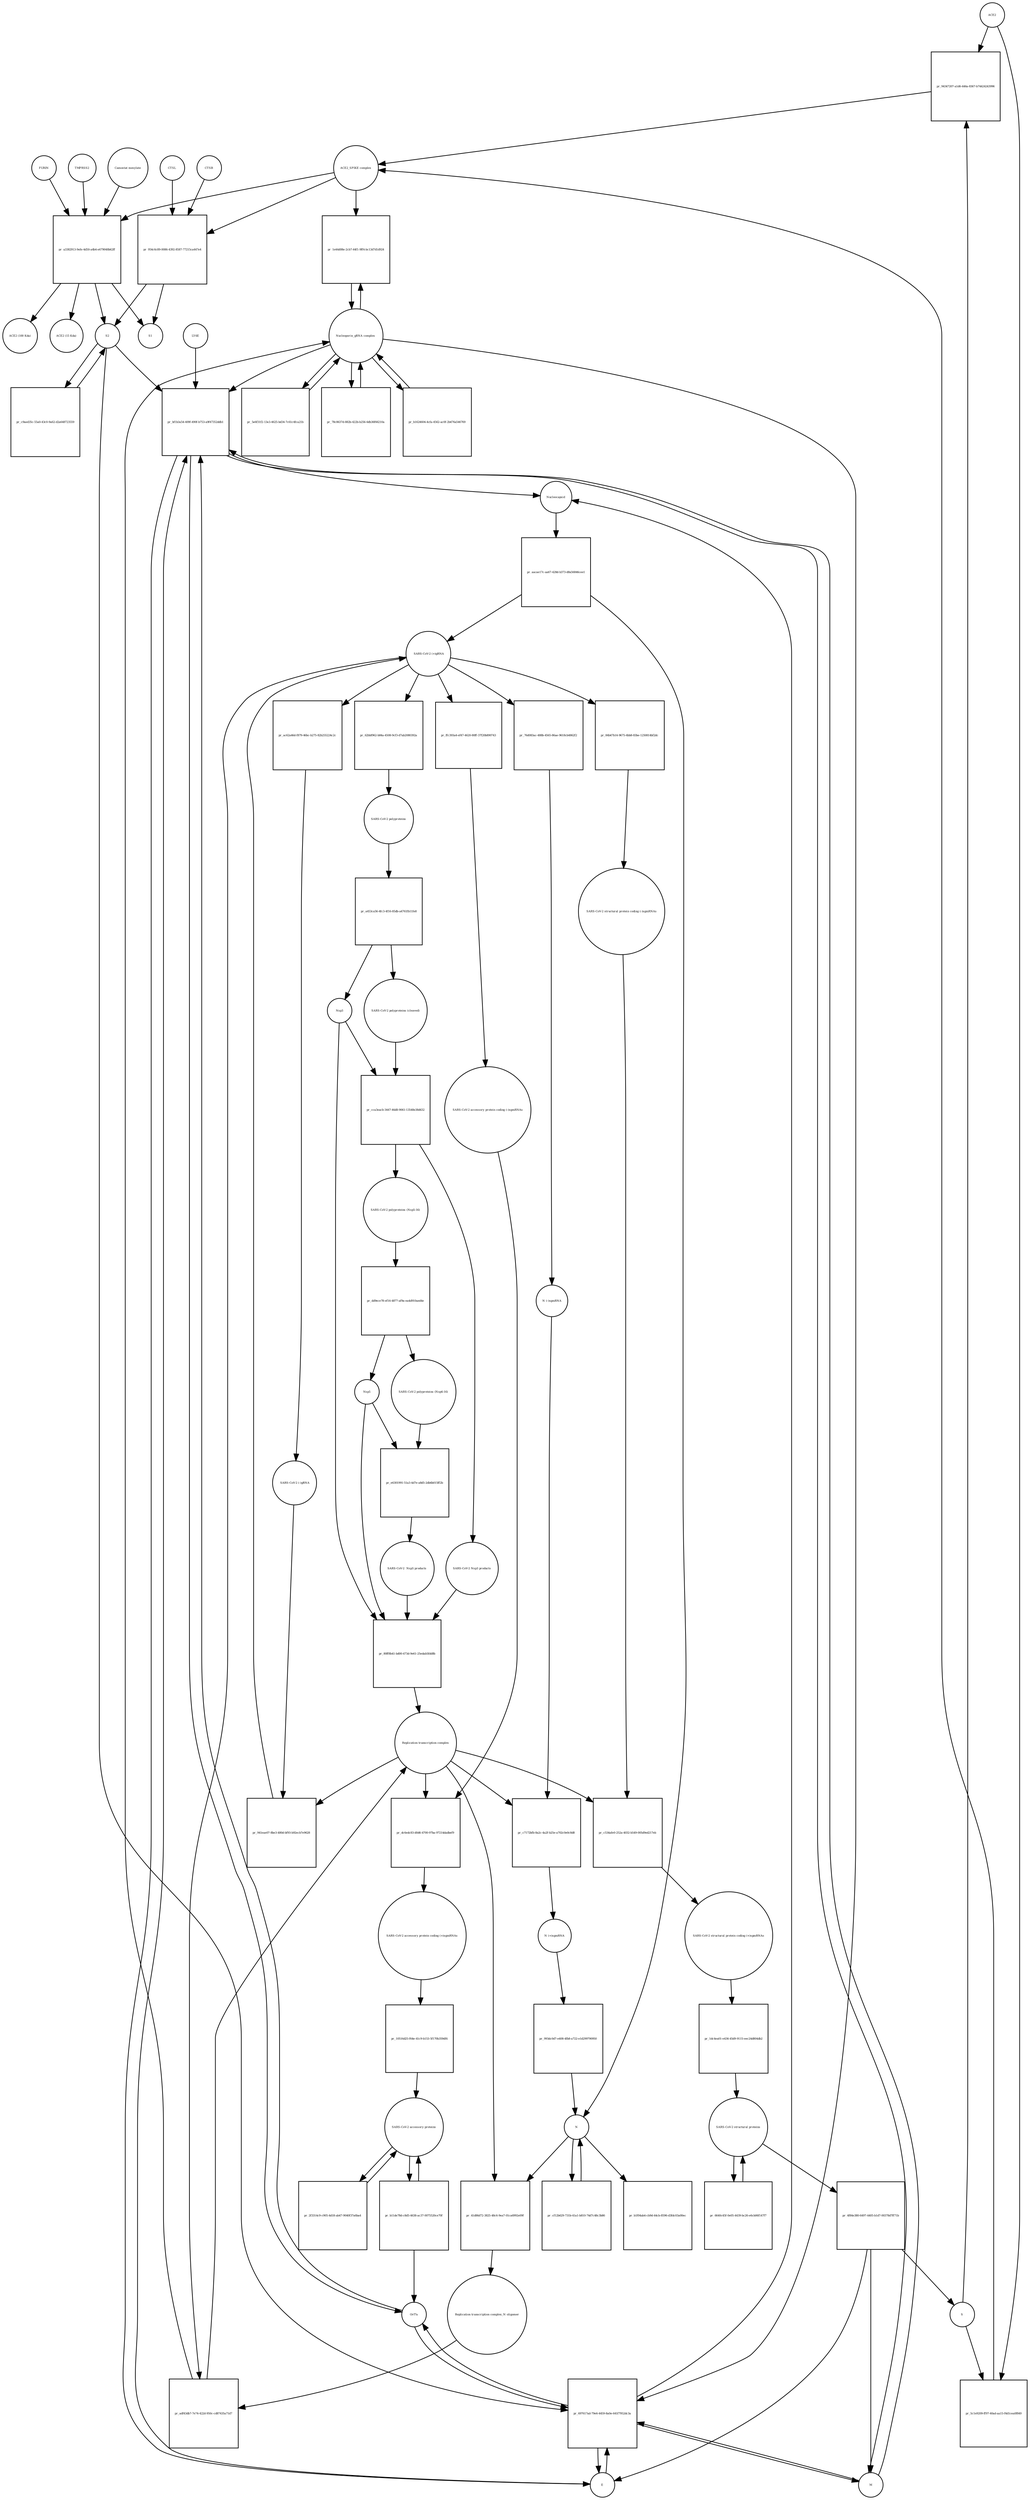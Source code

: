strict digraph  {
ACE2 [annotation="", bipartite=0, cls=macromolecule, fontsize=4, label=ACE2, shape=circle];
"pr_94347207-a1d6-446a-8367-b74424243996" [annotation="", bipartite=1, cls=process, fontsize=4, label="pr_94347207-a1d6-446a-8367-b74424243996", shape=square];
"ACE2_SPIKE complex" [annotation="", bipartite=0, cls=complex, fontsize=4, label="ACE2_SPIKE complex", shape=circle];
S [annotation="", bipartite=0, cls="macromolecule multimer", fontsize=4, label=S, shape=circle];
"Nucleoporin_gRNA complex " [annotation="", bipartite=0, cls=complex, fontsize=4, label="Nucleoporin_gRNA complex ", shape=circle];
"pr_1e44d08e-2cb7-44f1-9ff4-bc13d7d1d924" [annotation="", bipartite=1, cls=process, fontsize=4, label="pr_1e44d08e-2cb7-44f1-9ff4-bc13d7d1d924", shape=square];
"pr_954c6c89-0086-4392-8587-77215ca447e4" [annotation="", bipartite=1, cls=process, fontsize=4, label="pr_954c6c89-0086-4392-8587-77215ca447e4", shape=square];
S2 [annotation="", bipartite=0, cls=macromolecule, fontsize=4, label=S2, shape=circle];
CTSB [annotation="", bipartite=0, cls=macromolecule, fontsize=4, label=CTSB, shape=circle];
CTSL [annotation="", bipartite=0, cls=macromolecule, fontsize=4, label=CTSL, shape=circle];
S1 [annotation="", bipartite=0, cls=macromolecule, fontsize=4, label=S1, shape=circle];
"pr_5c1e9209-ff97-40ad-aa15-f4d1cea0f849" [annotation="", bipartite=1, cls=process, fontsize=4, label="pr_5c1e9209-ff97-40ad-aa15-f4d1cea0f849", shape=square];
"pr_bf1b3a54-409f-490f-b753-a9f47352ddb1" [annotation="", bipartite=1, cls=process, fontsize=4, label="pr_bf1b3a54-409f-490f-b753-a9f47352ddb1", shape=square];
Nucleocapsid [annotation="", bipartite=0, cls=complex, fontsize=4, label=Nucleocapsid, shape=circle];
LY6E [annotation="", bipartite=0, cls=macromolecule, fontsize=4, label=LY6E, shape=circle];
Orf7a [annotation="", bipartite=0, cls=macromolecule, fontsize=4, label=Orf7a, shape=circle];
E [annotation="", bipartite=0, cls=macromolecule, fontsize=4, label=E, shape=circle];
M [annotation="", bipartite=0, cls=macromolecule, fontsize=4, label=M, shape=circle];
"pr_697617ad-79e6-4459-8a0e-641f7952dc3a" [annotation="", bipartite=1, cls=process, fontsize=4, label="pr_697617ad-79e6-4459-8a0e-641f7952dc3a", shape=square];
"pr_aacae17c-aa67-428d-b373-d8a56846cee1" [annotation="", bipartite=1, cls=process, fontsize=4, label="pr_aacae17c-aa67-428d-b373-d8a56846cee1", shape=square];
" SARS-CoV-2 (+)gRNA" [annotation="", bipartite=0, cls="nucleic acid feature", fontsize=4, label=" SARS-CoV-2 (+)gRNA", shape=circle];
N [annotation="", bipartite=0, cls="macromolecule multimer", fontsize=4, label=N, shape=circle];
"SARS-CoV-2 polyproteins" [annotation="", bipartite=0, cls=complex, fontsize=4, label="SARS-CoV-2 polyproteins", shape=circle];
"pr_a453ca56-4fc3-4f16-85db-a4761fb11fe8" [annotation="", bipartite=1, cls=process, fontsize=4, label="pr_a453ca56-4fc3-4f16-85db-a4761fb11fe8", shape=square];
"SARS-CoV-2 polyproteins (cleaved)" [annotation="", bipartite=0, cls=complex, fontsize=4, label="SARS-CoV-2 polyproteins (cleaved)", shape=circle];
Nsp3 [annotation="", bipartite=0, cls=macromolecule, fontsize=4, label=Nsp3, shape=circle];
"pr_5e6f31f2-13e3-4625-bd34-7c61c4fca21b" [annotation="", bipartite=1, cls=process, fontsize=4, label="pr_5e6f31f2-13e3-4625-bd34-7c61c4fca21b", shape=square];
"pr_78c8637d-882b-422b-b256-6db36f66210a" [annotation="", bipartite=1, cls=process, fontsize=4, label="pr_78c8637d-882b-422b-b256-6db36f66210a", shape=square];
"SARS-CoV-2 structural proteins" [annotation="", bipartite=0, cls=complex, fontsize=4, label="SARS-CoV-2 structural proteins", shape=circle];
"pr_4f84e380-6497-4405-b1d7-00378d7ff71b" [annotation="", bipartite=1, cls=process, fontsize=4, label="pr_4f84e380-6497-4405-b1d7-00378d7ff71b", shape=square];
"pr_b1f04ab4-cb9d-44cb-8596-d3fdc03a00ec" [annotation="", bipartite=1, cls=process, fontsize=4, label="pr_b1f04ab4-cb9d-44cb-8596-d3fdc03a00ec", shape=square];
"SARS-CoV-2 accessory proteins" [annotation="", bipartite=0, cls=complex, fontsize=4, label="SARS-CoV-2 accessory proteins", shape=circle];
"pr_2f3314c9-c905-4d18-ab47-9040f37a6ba4" [annotation="", bipartite=1, cls=process, fontsize=4, label="pr_2f3314c9-c905-4d18-ab47-9040f37a6ba4", shape=square];
"pr_6640c45f-0e05-4439-bc26-e6cb06f147f7" [annotation="", bipartite=1, cls=process, fontsize=4, label="pr_6640c45f-0e05-4439-bc26-e6cb06f147f7", shape=square];
"pr_cf12b629-731b-41a1-b810-74d7c48c3b86" [annotation="", bipartite=1, cls=process, fontsize=4, label="pr_cf12b629-731b-41a1-b810-74d7c48c3b86", shape=square];
"SARS-CoV-2 accessory protein coding (-)sgmRNAs" [annotation="", bipartite=0, cls=complex, fontsize=4, label="SARS-CoV-2 accessory protein coding (-)sgmRNAs", shape=circle];
"pr_dc6edc83-d0d6-4700-97ba-97214dadbef9" [annotation="", bipartite=1, cls=process, fontsize=4, label="pr_dc6edc83-d0d6-4700-97ba-97214dadbef9", shape=square];
"SARS-CoV-2 accessory protein coding (+)sgmRNAs" [annotation="", bipartite=0, cls=complex, fontsize=4, label="SARS-CoV-2 accessory protein coding (+)sgmRNAs", shape=circle];
"Replication transcription complex" [annotation="", bipartite=0, cls=complex, fontsize=4, label="Replication transcription complex", shape=circle];
"SARS-CoV-2 structural protein coding (-)sgmRNAs" [annotation="", bipartite=0, cls=complex, fontsize=4, label="SARS-CoV-2 structural protein coding (-)sgmRNAs", shape=circle];
"pr_c534afe0-252a-4032-b549-005d9ed217eb" [annotation="", bipartite=1, cls=process, fontsize=4, label="pr_c534afe0-252a-4032-b549-005d9ed217eb", shape=square];
"SARS-CoV-2 structural protein coding (+)sgmRNAs" [annotation="", bipartite=0, cls=complex, fontsize=4, label="SARS-CoV-2 structural protein coding (+)sgmRNAs", shape=circle];
"N (-)sgmRNA" [annotation="", bipartite=0, cls="nucleic acid feature", fontsize=4, label="N (-)sgmRNA", shape=circle];
"pr_c7172bfb-8a2c-4a2f-b25e-a702c0e0c8d8" [annotation="", bipartite=1, cls=process, fontsize=4, label="pr_c7172bfb-8a2c-4a2f-b25e-a702c0e0c8d8", shape=square];
"N (+)sgmRNA" [annotation="", bipartite=0, cls="nucleic acid feature", fontsize=4, label="N (+)sgmRNA", shape=circle];
"pr_993dc0d7-e408-4fb8-a722-e1d299790950" [annotation="", bipartite=1, cls=process, fontsize=4, label="pr_993dc0d7-e408-4fb8-a722-e1d299790950", shape=square];
"pr_10516d25-f64e-41c9-b153-5f170b359df4" [annotation="", bipartite=1, cls=process, fontsize=4, label="pr_10516d25-f64e-41c9-b153-5f170b359df4", shape=square];
"pr_1dc4ea01-e436-45d9-9115-eec24d804db2" [annotation="", bipartite=1, cls=process, fontsize=4, label="pr_1dc4ea01-e436-45d9-9115-eec24d804db2", shape=square];
"pr_b1624604-4cfa-4562-ac0f-2b476a546769" [annotation="", bipartite=1, cls=process, fontsize=4, label="pr_b1624604-4cfa-4562-ac0f-2b476a546769", shape=square];
"pr_b11de78d-c8d5-4638-ac37-0075520ce70f" [annotation="", bipartite=1, cls=process, fontsize=4, label="pr_b11de78d-c8d5-4638-ac37-0075520ce70f", shape=square];
"pr_a3382913-9efe-4d50-a4b4-e679048b62ff" [annotation="", bipartite=1, cls=process, fontsize=4, label="pr_a3382913-9efe-4d50-a4b4-e679048b62ff", shape=square];
FURIN [annotation="", bipartite=0, cls=macromolecule, fontsize=4, label=FURIN, shape=circle];
TMPRSS2 [annotation="", bipartite=0, cls=macromolecule, fontsize=4, label=TMPRSS2, shape=circle];
"Camostat mesylate" [annotation="urn_miriam_pubchem.compound_2536", bipartite=0, cls="simple chemical", fontsize=4, label="Camostat mesylate", shape=circle];
"ACE2 (100 Kda)" [annotation="", bipartite=0, cls=macromolecule, fontsize=4, label="ACE2 (100 Kda)", shape=circle];
"ACE2 (15 Kda)" [annotation="", bipartite=0, cls=macromolecule, fontsize=4, label="ACE2 (15 Kda)", shape=circle];
"pr_c9aed35c-55a0-43c0-9a62-d2a648723559" [annotation="", bipartite=1, cls=process, fontsize=4, label="pr_c9aed35c-55a0-43c0-9a62-d2a648723559", shape=square];
"pr_cca3eacb-3447-46d8-9061-13548e38d632" [annotation="", bipartite=1, cls=process, fontsize=4, label="pr_cca3eacb-3447-46d8-9061-13548e38d632", shape=square];
"SARS-CoV-2 Nsp3 products" [annotation="", bipartite=0, cls=complex, fontsize=4, label="SARS-CoV-2 Nsp3 products", shape=circle];
"SARS-CoV-2 polyproteins (Nsp5-16)" [annotation="", bipartite=0, cls=complex, fontsize=4, label="SARS-CoV-2 polyproteins (Nsp5-16)", shape=circle];
"pr_dd9ece78-ef16-4877-af9a-ea4d910aed4e" [annotation="", bipartite=1, cls=process, fontsize=4, label="pr_dd9ece78-ef16-4877-af9a-ea4d910aed4e", shape=square];
"SARS-CoV-2 polyproteins (Nsp6-16)" [annotation="", bipartite=0, cls=complex, fontsize=4, label="SARS-CoV-2 polyproteins (Nsp6-16)", shape=circle];
Nsp5 [annotation="", bipartite=0, cls=macromolecule, fontsize=4, label=Nsp5, shape=circle];
"pr_e6301991-51a3-4d7e-a8d5-2db6b015ff2b" [annotation="", bipartite=1, cls=process, fontsize=4, label="pr_e6301991-51a3-4d7e-a8d5-2db6b015ff2b", shape=square];
"SARS-CoV-2  Nsp5 products" [annotation="", bipartite=0, cls=complex, fontsize=4, label="SARS-CoV-2  Nsp5 products", shape=circle];
"pr_62bbf962-b84a-4508-9cf3-d7ab2080392a" [annotation="", bipartite=1, cls=process, fontsize=4, label="pr_62bbf962-b84a-4508-9cf3-d7ab2080392a", shape=square];
"pr_80ff8b41-bd00-473d-9e61-25edab5fdd8b" [annotation="", bipartite=1, cls=process, fontsize=4, label="pr_80ff8b41-bd00-473d-9e61-25edab5fdd8b", shape=square];
"Replication transcription complex_N oligomer" [annotation="", bipartite=0, cls=complex, fontsize=4, label="Replication transcription complex_N oligomer", shape=circle];
"pr_adf43db7-7e74-422d-950c-cd87435a71d7" [annotation="", bipartite=1, cls=process, fontsize=4, label="pr_adf43db7-7e74-422d-950c-cd87435a71d7", shape=square];
"pr_ac62a46d-f879-46bc-b275-82b255224c2c" [annotation="", bipartite=1, cls=process, fontsize=4, label="pr_ac62a46d-f879-46bc-b275-82b255224c2c", shape=square];
" SARS-CoV-2 (-)gRNA" [annotation="", bipartite=0, cls="nucleic acid feature", fontsize=4, label=" SARS-CoV-2 (-)gRNA", shape=circle];
"pr_76d083ac-488b-4565-86ae-9618cb4862f2" [annotation="", bipartite=1, cls=process, fontsize=4, label="pr_76d083ac-488b-4565-86ae-9618cb4862f2", shape=square];
"pr_84b47b14-9675-4bb8-83be-1250814bf2dc" [annotation="", bipartite=1, cls=process, fontsize=4, label="pr_84b47b14-9675-4bb8-83be-1250814bf2dc", shape=square];
"pr_ffc393a4-ef47-4620-80ff-37f20b890743" [annotation="", bipartite=1, cls=process, fontsize=4, label="pr_ffc393a4-ef47-4620-80ff-37f20b890743", shape=square];
"pr_941eae07-8be3-480d-bf93-b92ecb7e9628" [annotation="", bipartite=1, cls=process, fontsize=4, label="pr_941eae07-8be3-480d-bf93-b92ecb7e9628", shape=square];
"pr_41d86d72-3825-48c6-9ea7-01ca6992e09f" [annotation="", bipartite=1, cls=process, fontsize=4, label="pr_41d86d72-3825-48c6-9ea7-01ca6992e09f", shape=square];
ACE2 -> "pr_94347207-a1d6-446a-8367-b74424243996"  [annotation="", interaction_type=consumption];
ACE2 -> "pr_5c1e9209-ff97-40ad-aa15-f4d1cea0f849"  [annotation="", interaction_type=consumption];
"pr_94347207-a1d6-446a-8367-b74424243996" -> "ACE2_SPIKE complex"  [annotation="", interaction_type=production];
"ACE2_SPIKE complex" -> "pr_1e44d08e-2cb7-44f1-9ff4-bc13d7d1d924"  [annotation="urn_miriam_pubmed_32142651|urn_miriam_pubmed_32094589", interaction_type=stimulation];
"ACE2_SPIKE complex" -> "pr_954c6c89-0086-4392-8587-77215ca447e4"  [annotation="", interaction_type=consumption];
"ACE2_SPIKE complex" -> "pr_a3382913-9efe-4d50-a4b4-e679048b62ff"  [annotation="", interaction_type=consumption];
S -> "pr_94347207-a1d6-446a-8367-b74424243996"  [annotation="", interaction_type=consumption];
S -> "pr_5c1e9209-ff97-40ad-aa15-f4d1cea0f849"  [annotation="", interaction_type=consumption];
"Nucleoporin_gRNA complex " -> "pr_1e44d08e-2cb7-44f1-9ff4-bc13d7d1d924"  [annotation="", interaction_type=consumption];
"Nucleoporin_gRNA complex " -> "pr_bf1b3a54-409f-490f-b753-a9f47352ddb1"  [annotation="", interaction_type=consumption];
"Nucleoporin_gRNA complex " -> "pr_697617ad-79e6-4459-8a0e-641f7952dc3a"  [annotation="", interaction_type=consumption];
"Nucleoporin_gRNA complex " -> "pr_5e6f31f2-13e3-4625-bd34-7c61c4fca21b"  [annotation="", interaction_type=consumption];
"Nucleoporin_gRNA complex " -> "pr_78c8637d-882b-422b-b256-6db36f66210a"  [annotation="", interaction_type=consumption];
"Nucleoporin_gRNA complex " -> "pr_b1624604-4cfa-4562-ac0f-2b476a546769"  [annotation="", interaction_type=consumption];
"pr_1e44d08e-2cb7-44f1-9ff4-bc13d7d1d924" -> "Nucleoporin_gRNA complex "  [annotation="", interaction_type=production];
"pr_954c6c89-0086-4392-8587-77215ca447e4" -> S2  [annotation="", interaction_type=production];
"pr_954c6c89-0086-4392-8587-77215ca447e4" -> S1  [annotation="", interaction_type=production];
S2 -> "pr_bf1b3a54-409f-490f-b753-a9f47352ddb1"  [annotation="urn_miriam_doi_10.1101%2F2020.03.05.979260|urn_miriam_doi_10.1101%2F2020.04.02.021469", interaction_type=stimulation];
S2 -> "pr_697617ad-79e6-4459-8a0e-641f7952dc3a"  [annotation="", interaction_type=stimulation];
S2 -> "pr_c9aed35c-55a0-43c0-9a62-d2a648723559"  [annotation="", interaction_type=consumption];
CTSB -> "pr_954c6c89-0086-4392-8587-77215ca447e4"  [annotation=urn_miriam_pubmed_32142651, interaction_type=catalysis];
CTSL -> "pr_954c6c89-0086-4392-8587-77215ca447e4"  [annotation=urn_miriam_pubmed_32142651, interaction_type=catalysis];
"pr_5c1e9209-ff97-40ad-aa15-f4d1cea0f849" -> "ACE2_SPIKE complex"  [annotation="", interaction_type=production];
"pr_bf1b3a54-409f-490f-b753-a9f47352ddb1" -> Nucleocapsid  [annotation="", interaction_type=production];
"pr_bf1b3a54-409f-490f-b753-a9f47352ddb1" -> Orf7a  [annotation="", interaction_type=production];
"pr_bf1b3a54-409f-490f-b753-a9f47352ddb1" -> E  [annotation="", interaction_type=production];
"pr_bf1b3a54-409f-490f-b753-a9f47352ddb1" -> M  [annotation="", interaction_type=production];
Nucleocapsid -> "pr_aacae17c-aa67-428d-b373-d8a56846cee1"  [annotation="", interaction_type=consumption];
LY6E -> "pr_bf1b3a54-409f-490f-b753-a9f47352ddb1"  [annotation="urn_miriam_doi_10.1101%2F2020.03.05.979260|urn_miriam_doi_10.1101%2F2020.04.02.021469", interaction_type=inhibition];
Orf7a -> "pr_bf1b3a54-409f-490f-b753-a9f47352ddb1"  [annotation="", interaction_type=consumption];
Orf7a -> "pr_697617ad-79e6-4459-8a0e-641f7952dc3a"  [annotation="", interaction_type=consumption];
E -> "pr_bf1b3a54-409f-490f-b753-a9f47352ddb1"  [annotation="", interaction_type=consumption];
E -> "pr_697617ad-79e6-4459-8a0e-641f7952dc3a"  [annotation="", interaction_type=consumption];
M -> "pr_bf1b3a54-409f-490f-b753-a9f47352ddb1"  [annotation="", interaction_type=consumption];
M -> "pr_697617ad-79e6-4459-8a0e-641f7952dc3a"  [annotation="", interaction_type=consumption];
"pr_697617ad-79e6-4459-8a0e-641f7952dc3a" -> Nucleocapsid  [annotation="", interaction_type=production];
"pr_697617ad-79e6-4459-8a0e-641f7952dc3a" -> E  [annotation="", interaction_type=production];
"pr_697617ad-79e6-4459-8a0e-641f7952dc3a" -> M  [annotation="", interaction_type=production];
"pr_697617ad-79e6-4459-8a0e-641f7952dc3a" -> Orf7a  [annotation="", interaction_type=production];
"pr_aacae17c-aa67-428d-b373-d8a56846cee1" -> " SARS-CoV-2 (+)gRNA"  [annotation="", interaction_type=production];
"pr_aacae17c-aa67-428d-b373-d8a56846cee1" -> N  [annotation="", interaction_type=production];
" SARS-CoV-2 (+)gRNA" -> "pr_62bbf962-b84a-4508-9cf3-d7ab2080392a"  [annotation="", interaction_type=consumption];
" SARS-CoV-2 (+)gRNA" -> "pr_adf43db7-7e74-422d-950c-cd87435a71d7"  [annotation="", interaction_type=consumption];
" SARS-CoV-2 (+)gRNA" -> "pr_ac62a46d-f879-46bc-b275-82b255224c2c"  [annotation="", interaction_type=consumption];
" SARS-CoV-2 (+)gRNA" -> "pr_76d083ac-488b-4565-86ae-9618cb4862f2"  [annotation="", interaction_type=consumption];
" SARS-CoV-2 (+)gRNA" -> "pr_84b47b14-9675-4bb8-83be-1250814bf2dc"  [annotation="", interaction_type=consumption];
" SARS-CoV-2 (+)gRNA" -> "pr_ffc393a4-ef47-4620-80ff-37f20b890743"  [annotation="", interaction_type=consumption];
N -> "pr_b1f04ab4-cb9d-44cb-8596-d3fdc03a00ec"  [annotation="", interaction_type=consumption];
N -> "pr_cf12b629-731b-41a1-b810-74d7c48c3b86"  [annotation="", interaction_type=consumption];
N -> "pr_41d86d72-3825-48c6-9ea7-01ca6992e09f"  [annotation="", interaction_type=consumption];
"SARS-CoV-2 polyproteins" -> "pr_a453ca56-4fc3-4f16-85db-a4761fb11fe8"  [annotation=urn_miriam_pubmed_31226023, interaction_type=catalysis];
"pr_a453ca56-4fc3-4f16-85db-a4761fb11fe8" -> "SARS-CoV-2 polyproteins (cleaved)"  [annotation="", interaction_type=production];
"pr_a453ca56-4fc3-4f16-85db-a4761fb11fe8" -> Nsp3  [annotation="", interaction_type=production];
"SARS-CoV-2 polyproteins (cleaved)" -> "pr_cca3eacb-3447-46d8-9061-13548e38d632"  [annotation="", interaction_type=consumption];
Nsp3 -> "pr_cca3eacb-3447-46d8-9061-13548e38d632"  [annotation="", interaction_type=catalysis];
Nsp3 -> "pr_80ff8b41-bd00-473d-9e61-25edab5fdd8b"  [annotation="", interaction_type=consumption];
"pr_5e6f31f2-13e3-4625-bd34-7c61c4fca21b" -> "Nucleoporin_gRNA complex "  [annotation="", interaction_type=production];
"pr_78c8637d-882b-422b-b256-6db36f66210a" -> "Nucleoporin_gRNA complex "  [annotation="", interaction_type=production];
"SARS-CoV-2 structural proteins" -> "pr_4f84e380-6497-4405-b1d7-00378d7ff71b"  [annotation="", interaction_type=consumption];
"SARS-CoV-2 structural proteins" -> "pr_6640c45f-0e05-4439-bc26-e6cb06f147f7"  [annotation="", interaction_type=consumption];
"pr_4f84e380-6497-4405-b1d7-00378d7ff71b" -> M  [annotation="", interaction_type=production];
"pr_4f84e380-6497-4405-b1d7-00378d7ff71b" -> E  [annotation="", interaction_type=production];
"pr_4f84e380-6497-4405-b1d7-00378d7ff71b" -> S  [annotation="", interaction_type=production];
"SARS-CoV-2 accessory proteins" -> "pr_2f3314c9-c905-4d18-ab47-9040f37a6ba4"  [annotation="", interaction_type=consumption];
"SARS-CoV-2 accessory proteins" -> "pr_b11de78d-c8d5-4638-ac37-0075520ce70f"  [annotation="", interaction_type=consumption];
"pr_2f3314c9-c905-4d18-ab47-9040f37a6ba4" -> "SARS-CoV-2 accessory proteins"  [annotation="", interaction_type=production];
"pr_6640c45f-0e05-4439-bc26-e6cb06f147f7" -> "SARS-CoV-2 structural proteins"  [annotation="", interaction_type=production];
"pr_cf12b629-731b-41a1-b810-74d7c48c3b86" -> N  [annotation="", interaction_type=production];
"SARS-CoV-2 accessory protein coding (-)sgmRNAs" -> "pr_dc6edc83-d0d6-4700-97ba-97214dadbef9"  [annotation="", interaction_type=consumption];
"pr_dc6edc83-d0d6-4700-97ba-97214dadbef9" -> "SARS-CoV-2 accessory protein coding (+)sgmRNAs"  [annotation="", interaction_type=production];
"SARS-CoV-2 accessory protein coding (+)sgmRNAs" -> "pr_10516d25-f64e-41c9-b153-5f170b359df4"  [annotation="", interaction_type=consumption];
"Replication transcription complex" -> "pr_dc6edc83-d0d6-4700-97ba-97214dadbef9"  [annotation="", interaction_type="necessary stimulation"];
"Replication transcription complex" -> "pr_c534afe0-252a-4032-b549-005d9ed217eb"  [annotation="", interaction_type="necessary stimulation"];
"Replication transcription complex" -> "pr_c7172bfb-8a2c-4a2f-b25e-a702c0e0c8d8"  [annotation="", interaction_type="necessary stimulation"];
"Replication transcription complex" -> "pr_941eae07-8be3-480d-bf93-b92ecb7e9628"  [annotation="", interaction_type="necessary stimulation"];
"Replication transcription complex" -> "pr_41d86d72-3825-48c6-9ea7-01ca6992e09f"  [annotation="", interaction_type=consumption];
"SARS-CoV-2 structural protein coding (-)sgmRNAs" -> "pr_c534afe0-252a-4032-b549-005d9ed217eb"  [annotation="", interaction_type=consumption];
"pr_c534afe0-252a-4032-b549-005d9ed217eb" -> "SARS-CoV-2 structural protein coding (+)sgmRNAs"  [annotation="", interaction_type=production];
"SARS-CoV-2 structural protein coding (+)sgmRNAs" -> "pr_1dc4ea01-e436-45d9-9115-eec24d804db2"  [annotation="", interaction_type=consumption];
"N (-)sgmRNA" -> "pr_c7172bfb-8a2c-4a2f-b25e-a702c0e0c8d8"  [annotation="", interaction_type=consumption];
"pr_c7172bfb-8a2c-4a2f-b25e-a702c0e0c8d8" -> "N (+)sgmRNA"  [annotation="", interaction_type=production];
"N (+)sgmRNA" -> "pr_993dc0d7-e408-4fb8-a722-e1d299790950"  [annotation="", interaction_type=consumption];
"pr_993dc0d7-e408-4fb8-a722-e1d299790950" -> N  [annotation="", interaction_type=production];
"pr_10516d25-f64e-41c9-b153-5f170b359df4" -> "SARS-CoV-2 accessory proteins"  [annotation="", interaction_type=production];
"pr_1dc4ea01-e436-45d9-9115-eec24d804db2" -> "SARS-CoV-2 structural proteins"  [annotation="", interaction_type=production];
"pr_b1624604-4cfa-4562-ac0f-2b476a546769" -> "Nucleoporin_gRNA complex "  [annotation="", interaction_type=production];
"pr_b11de78d-c8d5-4638-ac37-0075520ce70f" -> "SARS-CoV-2 accessory proteins"  [annotation="", interaction_type=production];
"pr_b11de78d-c8d5-4638-ac37-0075520ce70f" -> Orf7a  [annotation="", interaction_type=production];
"pr_a3382913-9efe-4d50-a4b4-e679048b62ff" -> S2  [annotation="", interaction_type=production];
"pr_a3382913-9efe-4d50-a4b4-e679048b62ff" -> "ACE2 (100 Kda)"  [annotation="", interaction_type=production];
"pr_a3382913-9efe-4d50-a4b4-e679048b62ff" -> S1  [annotation="", interaction_type=production];
"pr_a3382913-9efe-4d50-a4b4-e679048b62ff" -> "ACE2 (15 Kda)"  [annotation="", interaction_type=production];
FURIN -> "pr_a3382913-9efe-4d50-a4b4-e679048b62ff"  [annotation="", interaction_type=catalysis];
TMPRSS2 -> "pr_a3382913-9efe-4d50-a4b4-e679048b62ff"  [annotation="", interaction_type=catalysis];
"Camostat mesylate" -> "pr_a3382913-9efe-4d50-a4b4-e679048b62ff"  [annotation="", interaction_type=inhibition];
"pr_c9aed35c-55a0-43c0-9a62-d2a648723559" -> S2  [annotation="", interaction_type=production];
"pr_cca3eacb-3447-46d8-9061-13548e38d632" -> "SARS-CoV-2 Nsp3 products"  [annotation="", interaction_type=production];
"pr_cca3eacb-3447-46d8-9061-13548e38d632" -> "SARS-CoV-2 polyproteins (Nsp5-16)"  [annotation="", interaction_type=production];
"SARS-CoV-2 Nsp3 products" -> "pr_80ff8b41-bd00-473d-9e61-25edab5fdd8b"  [annotation="", interaction_type=consumption];
"SARS-CoV-2 polyproteins (Nsp5-16)" -> "pr_dd9ece78-ef16-4877-af9a-ea4d910aed4e"  [annotation="", interaction_type=catalysis];
"pr_dd9ece78-ef16-4877-af9a-ea4d910aed4e" -> "SARS-CoV-2 polyproteins (Nsp6-16)"  [annotation="", interaction_type=production];
"pr_dd9ece78-ef16-4877-af9a-ea4d910aed4e" -> Nsp5  [annotation="", interaction_type=production];
"SARS-CoV-2 polyproteins (Nsp6-16)" -> "pr_e6301991-51a3-4d7e-a8d5-2db6b015ff2b"  [annotation="", interaction_type=consumption];
Nsp5 -> "pr_e6301991-51a3-4d7e-a8d5-2db6b015ff2b"  [annotation="", interaction_type=catalysis];
Nsp5 -> "pr_80ff8b41-bd00-473d-9e61-25edab5fdd8b"  [annotation="", interaction_type=consumption];
"pr_e6301991-51a3-4d7e-a8d5-2db6b015ff2b" -> "SARS-CoV-2  Nsp5 products"  [annotation="", interaction_type=production];
"SARS-CoV-2  Nsp5 products" -> "pr_80ff8b41-bd00-473d-9e61-25edab5fdd8b"  [annotation="", interaction_type=consumption];
"pr_62bbf962-b84a-4508-9cf3-d7ab2080392a" -> "SARS-CoV-2 polyproteins"  [annotation="", interaction_type=production];
"pr_80ff8b41-bd00-473d-9e61-25edab5fdd8b" -> "Replication transcription complex"  [annotation="", interaction_type=production];
"Replication transcription complex_N oligomer" -> "pr_adf43db7-7e74-422d-950c-cd87435a71d7"  [annotation="", interaction_type=consumption];
"pr_adf43db7-7e74-422d-950c-cd87435a71d7" -> "Nucleoporin_gRNA complex "  [annotation="", interaction_type=production];
"pr_adf43db7-7e74-422d-950c-cd87435a71d7" -> "Replication transcription complex"  [annotation="", interaction_type=production];
"pr_ac62a46d-f879-46bc-b275-82b255224c2c" -> " SARS-CoV-2 (-)gRNA"  [annotation="", interaction_type=production];
" SARS-CoV-2 (-)gRNA" -> "pr_941eae07-8be3-480d-bf93-b92ecb7e9628"  [annotation="", interaction_type=consumption];
"pr_76d083ac-488b-4565-86ae-9618cb4862f2" -> "N (-)sgmRNA"  [annotation="", interaction_type=production];
"pr_84b47b14-9675-4bb8-83be-1250814bf2dc" -> "SARS-CoV-2 structural protein coding (-)sgmRNAs"  [annotation="", interaction_type=production];
"pr_ffc393a4-ef47-4620-80ff-37f20b890743" -> "SARS-CoV-2 accessory protein coding (-)sgmRNAs"  [annotation="", interaction_type=production];
"pr_941eae07-8be3-480d-bf93-b92ecb7e9628" -> " SARS-CoV-2 (+)gRNA"  [annotation="", interaction_type=production];
"pr_41d86d72-3825-48c6-9ea7-01ca6992e09f" -> "Replication transcription complex_N oligomer"  [annotation="", interaction_type=production];
}

